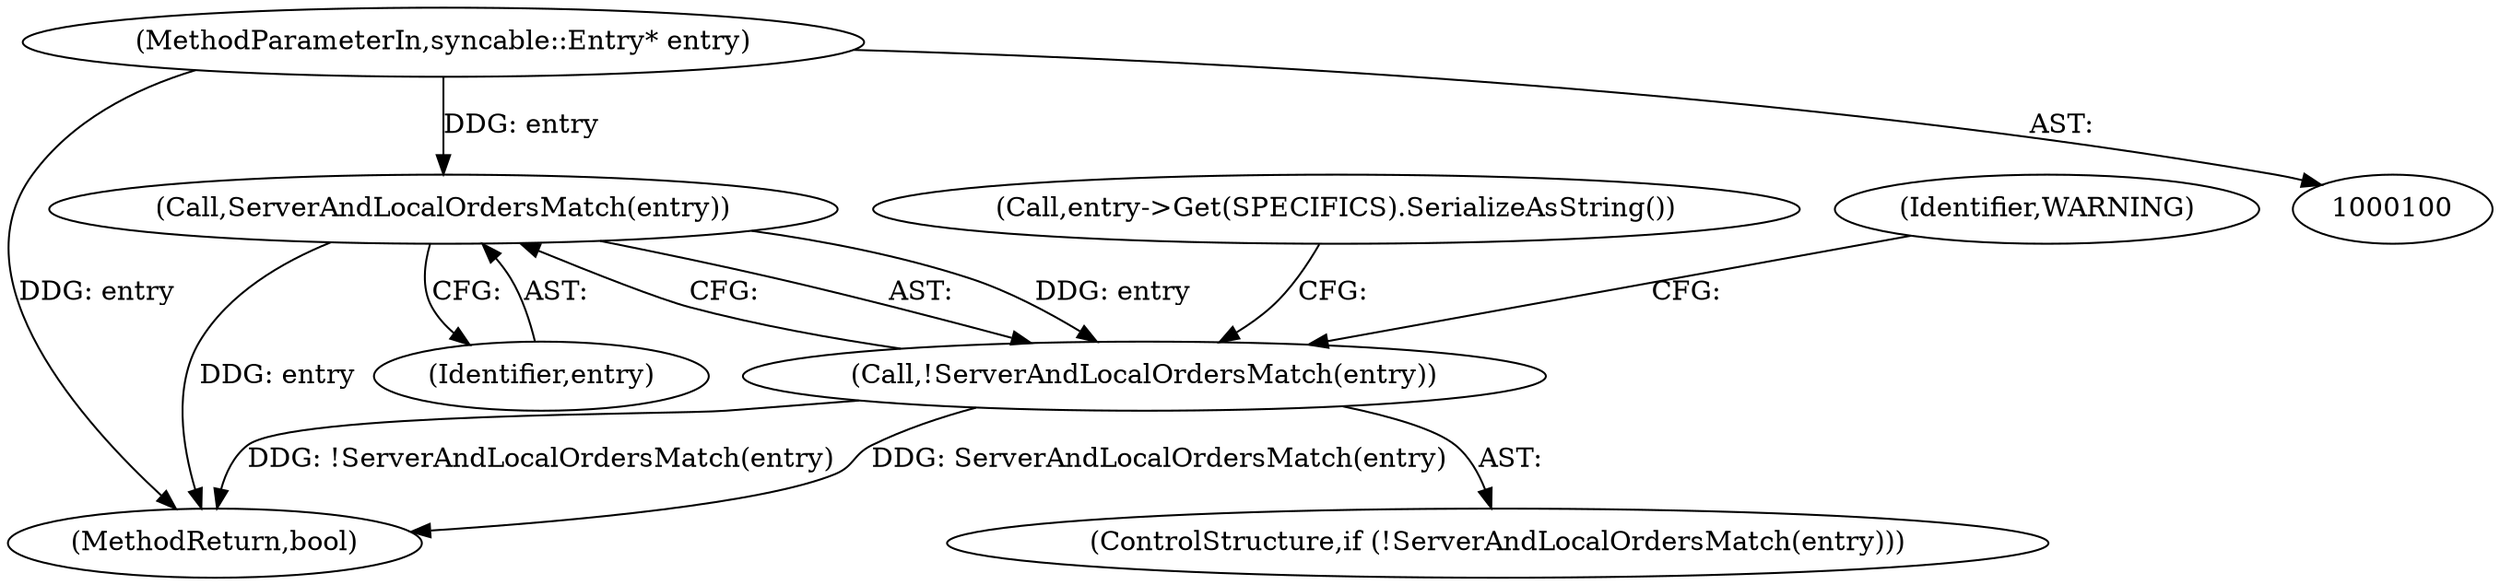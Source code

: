 digraph "0_Chrome_19190765882e272a6a2162c89acdb29110f7e3cf_5@pointer" {
"1000101" [label="(MethodParameterIn,syncable::Entry* entry)"];
"1000165" [label="(Call,ServerAndLocalOrdersMatch(entry))"];
"1000164" [label="(Call,!ServerAndLocalOrdersMatch(entry))"];
"1000101" [label="(MethodParameterIn,syncable::Entry* entry)"];
"1000165" [label="(Call,ServerAndLocalOrdersMatch(entry))"];
"1000166" [label="(Identifier,entry)"];
"1000164" [label="(Call,!ServerAndLocalOrdersMatch(entry))"];
"1000176" [label="(Call,entry->Get(SPECIFICS).SerializeAsString())"];
"1000205" [label="(MethodReturn,bool)"];
"1000170" [label="(Identifier,WARNING)"];
"1000163" [label="(ControlStructure,if (!ServerAndLocalOrdersMatch(entry)))"];
"1000101" -> "1000100"  [label="AST: "];
"1000101" -> "1000205"  [label="DDG: entry"];
"1000101" -> "1000165"  [label="DDG: entry"];
"1000165" -> "1000164"  [label="AST: "];
"1000165" -> "1000166"  [label="CFG: "];
"1000166" -> "1000165"  [label="AST: "];
"1000164" -> "1000165"  [label="CFG: "];
"1000165" -> "1000205"  [label="DDG: entry"];
"1000165" -> "1000164"  [label="DDG: entry"];
"1000164" -> "1000163"  [label="AST: "];
"1000170" -> "1000164"  [label="CFG: "];
"1000176" -> "1000164"  [label="CFG: "];
"1000164" -> "1000205"  [label="DDG: !ServerAndLocalOrdersMatch(entry)"];
"1000164" -> "1000205"  [label="DDG: ServerAndLocalOrdersMatch(entry)"];
}
